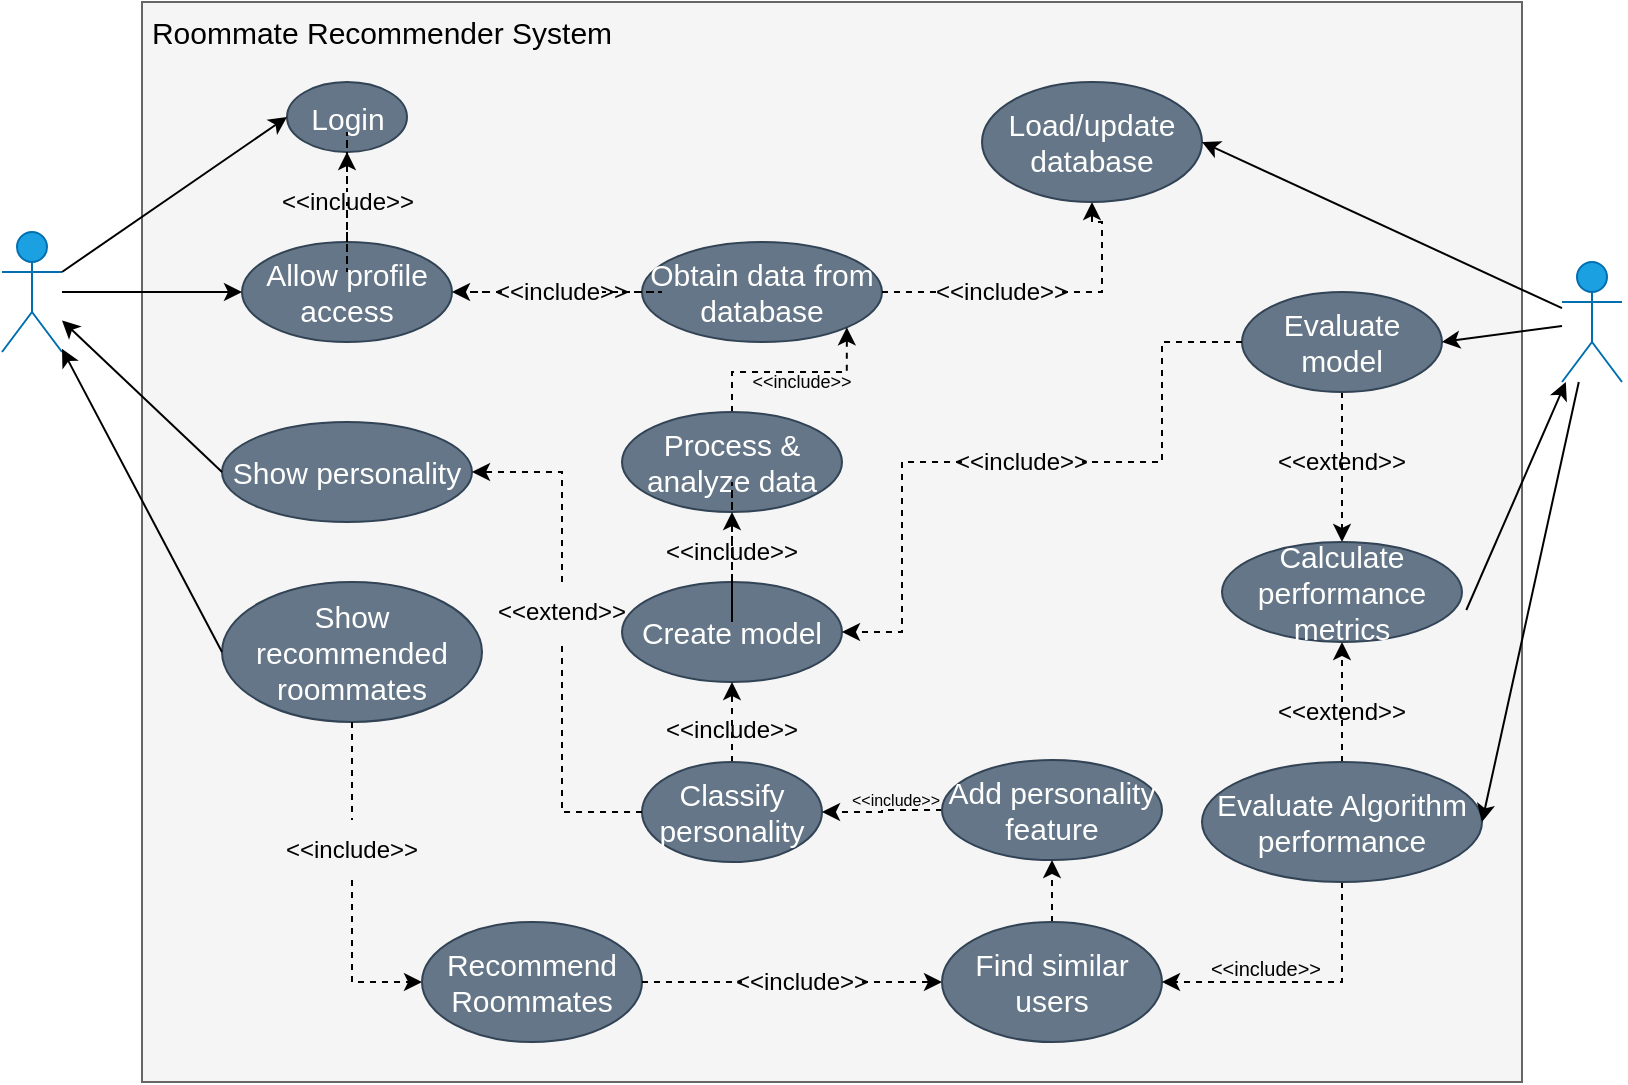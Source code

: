 <mxfile version="20.4.0" type="github">
  <diagram id="eiMluWibm3l4h9YvHj2A" name="Page-1">
    <mxGraphModel dx="1097" dy="1023" grid="1" gridSize="10" guides="1" tooltips="1" connect="1" arrows="1" fold="1" page="1" pageScale="1" pageWidth="850" pageHeight="1100" math="0" shadow="0">
      <root>
        <mxCell id="0" />
        <mxCell id="1" parent="0" />
        <mxCell id="iejyOPDeLpldSfY0Cp5H-1" value="User" style="shape=umlActor;verticalLabelPosition=bottom;verticalAlign=top;html=1;outlineConnect=0;fillColor=#1ba1e2;fontColor=#ffffff;strokeColor=#006EAF;" parent="1" vertex="1">
          <mxGeometry x="50" y="175" width="30" height="60" as="geometry" />
        </mxCell>
        <mxCell id="iejyOPDeLpldSfY0Cp5H-2" value="" style="rounded=0;whiteSpace=wrap;html=1;fillColor=#f5f5f5;strokeColor=#666666;fontColor=#333333;" parent="1" vertex="1">
          <mxGeometry x="120" y="60" width="690" height="540" as="geometry" />
        </mxCell>
        <mxCell id="iejyOPDeLpldSfY0Cp5H-3" value="Admin" style="shape=umlActor;verticalLabelPosition=bottom;verticalAlign=top;html=1;outlineConnect=0;fillColor=#1ba1e2;strokeColor=#006EAF;fontColor=#ffffff;" parent="1" vertex="1">
          <mxGeometry x="830" y="190" width="30" height="60" as="geometry" />
        </mxCell>
        <mxCell id="iejyOPDeLpldSfY0Cp5H-6" value="Roommate Recommender System" style="text;html=1;strokeColor=none;fillColor=none;align=center;verticalAlign=middle;whiteSpace=wrap;rounded=0;fontSize=15;" parent="1" vertex="1">
          <mxGeometry x="120" y="60" width="240" height="30" as="geometry" />
        </mxCell>
        <mxCell id="iejyOPDeLpldSfY0Cp5H-7" value="Login" style="ellipse;whiteSpace=wrap;html=1;fontSize=15;fillColor=#647687;strokeColor=#314354;fontColor=#ffffff;" parent="1" vertex="1">
          <mxGeometry x="192.5" y="100" width="60" height="35" as="geometry" />
        </mxCell>
        <mxCell id="iejyOPDeLpldSfY0Cp5H-23" style="edgeStyle=orthogonalEdgeStyle;rounded=0;orthogonalLoop=1;jettySize=auto;html=1;entryX=0.5;entryY=1;entryDx=0;entryDy=0;dashed=1;startArrow=none;" parent="1" source="iejyOPDeLpldSfY0Cp5H-24" target="iejyOPDeLpldSfY0Cp5H-7" edge="1">
          <mxGeometry relative="1" as="geometry" />
        </mxCell>
        <mxCell id="iejyOPDeLpldSfY0Cp5H-8" value="Allow profile access" style="ellipse;whiteSpace=wrap;html=1;fontSize=15;fillColor=#647687;strokeColor=#314354;fontColor=#ffffff;" parent="1" vertex="1">
          <mxGeometry x="170" y="180" width="105" height="50" as="geometry" />
        </mxCell>
        <mxCell id="iejyOPDeLpldSfY0Cp5H-17" value="" style="endArrow=classic;html=1;rounded=0;entryX=0;entryY=0.5;entryDx=0;entryDy=0;exitX=1;exitY=0.333;exitDx=0;exitDy=0;exitPerimeter=0;" parent="1" source="iejyOPDeLpldSfY0Cp5H-1" target="iejyOPDeLpldSfY0Cp5H-7" edge="1">
          <mxGeometry width="50" height="50" relative="1" as="geometry">
            <mxPoint x="110" y="170" as="sourcePoint" />
            <mxPoint x="263.18" y="175.002" as="targetPoint" />
          </mxGeometry>
        </mxCell>
        <mxCell id="iejyOPDeLpldSfY0Cp5H-18" value="" style="endArrow=classic;html=1;rounded=0;entryX=0;entryY=0.5;entryDx=0;entryDy=0;" parent="1" source="iejyOPDeLpldSfY0Cp5H-1" target="iejyOPDeLpldSfY0Cp5H-8" edge="1">
          <mxGeometry width="50" height="50" relative="1" as="geometry">
            <mxPoint x="110" y="190" as="sourcePoint" />
            <mxPoint x="210" y="160" as="targetPoint" />
          </mxGeometry>
        </mxCell>
        <mxCell id="iejyOPDeLpldSfY0Cp5H-19" value="Show personality" style="ellipse;whiteSpace=wrap;html=1;fontSize=15;fillColor=#647687;strokeColor=#314354;fontColor=#ffffff;" parent="1" vertex="1">
          <mxGeometry x="160" y="270" width="125" height="50" as="geometry" />
        </mxCell>
        <mxCell id="iejyOPDeLpldSfY0Cp5H-35" style="edgeStyle=orthogonalEdgeStyle;rounded=0;orthogonalLoop=1;jettySize=auto;html=1;exitX=0.5;exitY=1;exitDx=0;exitDy=0;entryX=0;entryY=0.5;entryDx=0;entryDy=0;dashed=1;startArrow=none;" parent="1" source="gUVI4xrzV5iLmG2--rUx-19" target="iejyOPDeLpldSfY0Cp5H-34" edge="1">
          <mxGeometry relative="1" as="geometry" />
        </mxCell>
        <mxCell id="iejyOPDeLpldSfY0Cp5H-25" value="Show recommended roommates" style="ellipse;whiteSpace=wrap;html=1;fontSize=15;fillColor=#647687;strokeColor=#314354;fontColor=#ffffff;" parent="1" vertex="1">
          <mxGeometry x="160" y="350" width="130" height="70" as="geometry" />
        </mxCell>
        <mxCell id="iejyOPDeLpldSfY0Cp5H-28" style="edgeStyle=orthogonalEdgeStyle;rounded=0;orthogonalLoop=1;jettySize=auto;html=1;entryX=1;entryY=0.5;entryDx=0;entryDy=0;dashed=1;startArrow=none;" parent="1" source="gUVI4xrzV5iLmG2--rUx-31" target="iejyOPDeLpldSfY0Cp5H-8" edge="1">
          <mxGeometry relative="1" as="geometry" />
        </mxCell>
        <mxCell id="iejyOPDeLpldSfY0Cp5H-46" style="edgeStyle=orthogonalEdgeStyle;rounded=0;orthogonalLoop=1;jettySize=auto;html=1;exitX=1;exitY=0.5;exitDx=0;exitDy=0;entryX=0.5;entryY=1;entryDx=0;entryDy=0;dashed=1;startArrow=none;" parent="1" source="gUVI4xrzV5iLmG2--rUx-3" target="iejyOPDeLpldSfY0Cp5H-27" edge="1">
          <mxGeometry relative="1" as="geometry" />
        </mxCell>
        <mxCell id="iejyOPDeLpldSfY0Cp5H-26" value="Obtain data from database" style="ellipse;whiteSpace=wrap;html=1;fontSize=15;fillColor=#647687;strokeColor=#314354;fontColor=#ffffff;" parent="1" vertex="1">
          <mxGeometry x="370" y="180" width="120" height="50" as="geometry" />
        </mxCell>
        <mxCell id="iejyOPDeLpldSfY0Cp5H-27" value="Load/update database" style="ellipse;whiteSpace=wrap;html=1;fontSize=15;fillColor=#647687;strokeColor=#314354;fontColor=#ffffff;" parent="1" vertex="1">
          <mxGeometry x="540" y="100" width="110" height="60" as="geometry" />
        </mxCell>
        <mxCell id="iejyOPDeLpldSfY0Cp5H-37" style="edgeStyle=orthogonalEdgeStyle;rounded=0;orthogonalLoop=1;jettySize=auto;html=1;exitX=0.5;exitY=0;exitDx=0;exitDy=0;entryX=1;entryY=1;entryDx=0;entryDy=0;dashed=1;" parent="1" source="iejyOPDeLpldSfY0Cp5H-29" target="iejyOPDeLpldSfY0Cp5H-26" edge="1">
          <mxGeometry relative="1" as="geometry" />
        </mxCell>
        <mxCell id="iejyOPDeLpldSfY0Cp5H-29" value="Process &amp;amp; analyze data" style="ellipse;whiteSpace=wrap;html=1;fontSize=15;fillColor=#647687;strokeColor=#314354;fontColor=#ffffff;" parent="1" vertex="1">
          <mxGeometry x="360" y="265" width="110" height="50" as="geometry" />
        </mxCell>
        <mxCell id="iejyOPDeLpldSfY0Cp5H-38" style="edgeStyle=orthogonalEdgeStyle;rounded=0;orthogonalLoop=1;jettySize=auto;html=1;entryX=0.5;entryY=1;entryDx=0;entryDy=0;dashed=1;startArrow=none;" parent="1" source="gUVI4xrzV5iLmG2--rUx-15" target="iejyOPDeLpldSfY0Cp5H-29" edge="1">
          <mxGeometry relative="1" as="geometry" />
        </mxCell>
        <mxCell id="iejyOPDeLpldSfY0Cp5H-30" value="Create model" style="ellipse;whiteSpace=wrap;html=1;fontSize=15;fillColor=#647687;strokeColor=#314354;fontColor=#ffffff;" parent="1" vertex="1">
          <mxGeometry x="360" y="350" width="110" height="50" as="geometry" />
        </mxCell>
        <mxCell id="iejyOPDeLpldSfY0Cp5H-39" style="edgeStyle=orthogonalEdgeStyle;rounded=0;orthogonalLoop=1;jettySize=auto;html=1;exitX=0.5;exitY=0;exitDx=0;exitDy=0;entryX=0.5;entryY=1;entryDx=0;entryDy=0;dashed=1;" parent="1" source="iejyOPDeLpldSfY0Cp5H-31" target="iejyOPDeLpldSfY0Cp5H-30" edge="1">
          <mxGeometry relative="1" as="geometry" />
        </mxCell>
        <mxCell id="iejyOPDeLpldSfY0Cp5H-44" style="edgeStyle=orthogonalEdgeStyle;rounded=0;orthogonalLoop=1;jettySize=auto;html=1;exitX=0.5;exitY=0;exitDx=0;exitDy=0;entryX=1;entryY=0.5;entryDx=0;entryDy=0;dashed=1;startArrow=none;" parent="1" source="gUVI4xrzV5iLmG2--rUx-29" target="iejyOPDeLpldSfY0Cp5H-19" edge="1">
          <mxGeometry relative="1" as="geometry" />
        </mxCell>
        <mxCell id="iejyOPDeLpldSfY0Cp5H-31" value="Classify personality" style="ellipse;whiteSpace=wrap;html=1;fontSize=15;fillColor=#647687;strokeColor=#314354;fontColor=#ffffff;" parent="1" vertex="1">
          <mxGeometry x="370" y="440" width="90" height="50" as="geometry" />
        </mxCell>
        <mxCell id="iejyOPDeLpldSfY0Cp5H-51" style="edgeStyle=orthogonalEdgeStyle;rounded=0;orthogonalLoop=1;jettySize=auto;html=1;exitX=1;exitY=0.5;exitDx=0;exitDy=0;entryX=0;entryY=0.5;entryDx=0;entryDy=0;dashed=1;startArrow=none;" parent="1" source="gUVI4xrzV5iLmG2--rUx-22" target="iejyOPDeLpldSfY0Cp5H-50" edge="1">
          <mxGeometry relative="1" as="geometry" />
        </mxCell>
        <mxCell id="iejyOPDeLpldSfY0Cp5H-34" value="Recommend Roommates" style="ellipse;whiteSpace=wrap;html=1;fontSize=15;fillColor=#647687;strokeColor=#314354;fontColor=#ffffff;" parent="1" vertex="1">
          <mxGeometry x="260" y="520" width="110" height="60" as="geometry" />
        </mxCell>
        <mxCell id="iejyOPDeLpldSfY0Cp5H-45" style="edgeStyle=orthogonalEdgeStyle;rounded=0;orthogonalLoop=1;jettySize=auto;html=1;exitX=0;exitY=0.5;exitDx=0;exitDy=0;entryX=1;entryY=0.5;entryDx=0;entryDy=0;dashed=1;startArrow=none;" parent="1" source="gUVI4xrzV5iLmG2--rUx-13" target="iejyOPDeLpldSfY0Cp5H-30" edge="1">
          <mxGeometry relative="1" as="geometry" />
        </mxCell>
        <mxCell id="iejyOPDeLpldSfY0Cp5H-58" style="edgeStyle=orthogonalEdgeStyle;rounded=0;orthogonalLoop=1;jettySize=auto;html=1;exitX=0.5;exitY=1;exitDx=0;exitDy=0;entryX=0.5;entryY=0;entryDx=0;entryDy=0;dashed=1;" parent="1" source="iejyOPDeLpldSfY0Cp5H-36" target="iejyOPDeLpldSfY0Cp5H-57" edge="1">
          <mxGeometry relative="1" as="geometry" />
        </mxCell>
        <mxCell id="iejyOPDeLpldSfY0Cp5H-36" value="Evaluate model" style="ellipse;whiteSpace=wrap;html=1;fontSize=15;fillColor=#647687;strokeColor=#314354;fontColor=#ffffff;" parent="1" vertex="1">
          <mxGeometry x="670" y="205" width="100" height="50" as="geometry" />
        </mxCell>
        <mxCell id="iejyOPDeLpldSfY0Cp5H-42" value="" style="endArrow=classic;html=1;rounded=0;exitX=0;exitY=0.5;exitDx=0;exitDy=0;" parent="1" source="iejyOPDeLpldSfY0Cp5H-25" target="iejyOPDeLpldSfY0Cp5H-1" edge="1">
          <mxGeometry width="50" height="50" relative="1" as="geometry">
            <mxPoint x="120" y="200" as="sourcePoint" />
            <mxPoint x="100" y="240" as="targetPoint" />
          </mxGeometry>
        </mxCell>
        <mxCell id="iejyOPDeLpldSfY0Cp5H-43" value="" style="endArrow=classic;html=1;rounded=0;exitX=0;exitY=0.5;exitDx=0;exitDy=0;" parent="1" source="iejyOPDeLpldSfY0Cp5H-19" edge="1" target="iejyOPDeLpldSfY0Cp5H-1">
          <mxGeometry width="50" height="50" relative="1" as="geometry">
            <mxPoint x="180" y="415" as="sourcePoint" />
            <mxPoint x="120" y="230" as="targetPoint" />
          </mxGeometry>
        </mxCell>
        <mxCell id="iejyOPDeLpldSfY0Cp5H-47" value="" style="endArrow=classic;html=1;rounded=0;entryX=1;entryY=0.5;entryDx=0;entryDy=0;" parent="1" source="iejyOPDeLpldSfY0Cp5H-3" target="iejyOPDeLpldSfY0Cp5H-36" edge="1">
          <mxGeometry width="50" height="50" relative="1" as="geometry">
            <mxPoint x="740" y="425" as="sourcePoint" />
            <mxPoint x="670" y="290" as="targetPoint" />
          </mxGeometry>
        </mxCell>
        <mxCell id="iejyOPDeLpldSfY0Cp5H-49" style="edgeStyle=orthogonalEdgeStyle;rounded=0;orthogonalLoop=1;jettySize=auto;html=1;dashed=1;" parent="1" source="iejyOPDeLpldSfY0Cp5H-48" target="iejyOPDeLpldSfY0Cp5H-31" edge="1">
          <mxGeometry relative="1" as="geometry" />
        </mxCell>
        <mxCell id="iejyOPDeLpldSfY0Cp5H-48" value="Add personality feature" style="ellipse;whiteSpace=wrap;html=1;fontSize=15;fillColor=#647687;strokeColor=#314354;fontColor=#ffffff;" parent="1" vertex="1">
          <mxGeometry x="520" y="439" width="110" height="50" as="geometry" />
        </mxCell>
        <mxCell id="iejyOPDeLpldSfY0Cp5H-52" style="edgeStyle=orthogonalEdgeStyle;rounded=0;orthogonalLoop=1;jettySize=auto;html=1;exitX=0.5;exitY=0;exitDx=0;exitDy=0;entryX=0.5;entryY=1;entryDx=0;entryDy=0;dashed=1;" parent="1" source="iejyOPDeLpldSfY0Cp5H-50" target="iejyOPDeLpldSfY0Cp5H-48" edge="1">
          <mxGeometry relative="1" as="geometry" />
        </mxCell>
        <mxCell id="iejyOPDeLpldSfY0Cp5H-50" value="Find similar users" style="ellipse;whiteSpace=wrap;html=1;fontSize=15;fillColor=#647687;strokeColor=#314354;fontColor=#ffffff;" parent="1" vertex="1">
          <mxGeometry x="520" y="520" width="110" height="60" as="geometry" />
        </mxCell>
        <mxCell id="iejyOPDeLpldSfY0Cp5H-56" style="edgeStyle=orthogonalEdgeStyle;rounded=0;orthogonalLoop=1;jettySize=auto;html=1;exitX=0.5;exitY=1;exitDx=0;exitDy=0;entryX=1;entryY=0.5;entryDx=0;entryDy=0;dashed=1;" parent="1" source="iejyOPDeLpldSfY0Cp5H-53" target="iejyOPDeLpldSfY0Cp5H-50" edge="1">
          <mxGeometry relative="1" as="geometry" />
        </mxCell>
        <mxCell id="iejyOPDeLpldSfY0Cp5H-59" style="edgeStyle=orthogonalEdgeStyle;rounded=0;orthogonalLoop=1;jettySize=auto;html=1;dashed=1;" parent="1" source="iejyOPDeLpldSfY0Cp5H-53" target="iejyOPDeLpldSfY0Cp5H-57" edge="1">
          <mxGeometry relative="1" as="geometry" />
        </mxCell>
        <mxCell id="iejyOPDeLpldSfY0Cp5H-53" value="Evaluate Algorithm performance" style="ellipse;whiteSpace=wrap;html=1;fontSize=15;fillColor=#647687;strokeColor=#314354;fontColor=#ffffff;" parent="1" vertex="1">
          <mxGeometry x="650" y="440" width="140" height="60" as="geometry" />
        </mxCell>
        <mxCell id="iejyOPDeLpldSfY0Cp5H-54" value="" style="endArrow=classic;html=1;rounded=0;entryX=1;entryY=0.5;entryDx=0;entryDy=0;" parent="1" source="iejyOPDeLpldSfY0Cp5H-3" target="iejyOPDeLpldSfY0Cp5H-27" edge="1">
          <mxGeometry width="50" height="50" relative="1" as="geometry">
            <mxPoint x="830" y="300" as="sourcePoint" />
            <mxPoint x="710" y="300" as="targetPoint" />
          </mxGeometry>
        </mxCell>
        <mxCell id="iejyOPDeLpldSfY0Cp5H-55" value="" style="endArrow=classic;html=1;rounded=0;entryX=1;entryY=0.5;entryDx=0;entryDy=0;" parent="1" source="iejyOPDeLpldSfY0Cp5H-3" target="iejyOPDeLpldSfY0Cp5H-53" edge="1">
          <mxGeometry width="50" height="50" relative="1" as="geometry">
            <mxPoint x="830" y="300" as="sourcePoint" />
            <mxPoint x="710" y="300" as="targetPoint" />
          </mxGeometry>
        </mxCell>
        <mxCell id="iejyOPDeLpldSfY0Cp5H-57" value="Calculate performance metrics" style="ellipse;whiteSpace=wrap;html=1;fontSize=15;fillColor=#647687;strokeColor=#314354;fontColor=#ffffff;" parent="1" vertex="1">
          <mxGeometry x="660" y="330" width="120" height="50" as="geometry" />
        </mxCell>
        <mxCell id="iejyOPDeLpldSfY0Cp5H-60" value="" style="endArrow=classic;html=1;rounded=0;exitX=1.018;exitY=0.68;exitDx=0;exitDy=0;exitPerimeter=0;" parent="1" source="iejyOPDeLpldSfY0Cp5H-57" target="iejyOPDeLpldSfY0Cp5H-3" edge="1">
          <mxGeometry width="50" height="50" relative="1" as="geometry">
            <mxPoint x="824.592" y="280" as="sourcePoint" />
            <mxPoint x="750" y="495" as="targetPoint" />
          </mxGeometry>
        </mxCell>
        <mxCell id="iejyOPDeLpldSfY0Cp5H-24" value="&amp;lt;&amp;lt;include&amp;gt;&amp;gt;" style="text;html=1;strokeColor=none;fillColor=none;align=center;verticalAlign=middle;whiteSpace=wrap;rounded=0;rotation=0;" parent="1" vertex="1">
          <mxGeometry x="192.5" y="145" width="60" height="30" as="geometry" />
        </mxCell>
        <mxCell id="gUVI4xrzV5iLmG2--rUx-10" value="" style="edgeStyle=orthogonalEdgeStyle;rounded=0;orthogonalLoop=1;jettySize=auto;html=1;entryX=0.5;entryY=1;entryDx=0;entryDy=0;dashed=1;endArrow=none;" edge="1" parent="1" source="iejyOPDeLpldSfY0Cp5H-8" target="iejyOPDeLpldSfY0Cp5H-24">
          <mxGeometry relative="1" as="geometry">
            <mxPoint x="222.5" y="180" as="sourcePoint" />
            <mxPoint x="222.5" y="135" as="targetPoint" />
          </mxGeometry>
        </mxCell>
        <mxCell id="gUVI4xrzV5iLmG2--rUx-13" value="&amp;lt;&amp;lt;include&amp;gt;&amp;gt;" style="text;html=1;strokeColor=none;fillColor=none;align=center;verticalAlign=middle;whiteSpace=wrap;rounded=0;rotation=0;" vertex="1" parent="1">
          <mxGeometry x="530" y="275" width="60" height="30" as="geometry" />
        </mxCell>
        <mxCell id="gUVI4xrzV5iLmG2--rUx-14" value="" style="edgeStyle=orthogonalEdgeStyle;rounded=0;orthogonalLoop=1;jettySize=auto;html=1;exitX=0;exitY=0.5;exitDx=0;exitDy=0;entryX=1;entryY=0.5;entryDx=0;entryDy=0;dashed=1;endArrow=none;" edge="1" parent="1" source="iejyOPDeLpldSfY0Cp5H-36" target="gUVI4xrzV5iLmG2--rUx-13">
          <mxGeometry relative="1" as="geometry">
            <mxPoint x="640.0" y="240" as="sourcePoint" />
            <mxPoint x="470.0" y="365.0" as="targetPoint" />
          </mxGeometry>
        </mxCell>
        <mxCell id="gUVI4xrzV5iLmG2--rUx-15" value="&amp;lt;&amp;lt;include&amp;gt;&amp;gt;" style="text;html=1;strokeColor=none;fillColor=none;align=center;verticalAlign=middle;whiteSpace=wrap;rounded=0;rotation=0;" vertex="1" parent="1">
          <mxGeometry x="385" y="320" width="60" height="30" as="geometry" />
        </mxCell>
        <mxCell id="gUVI4xrzV5iLmG2--rUx-16" value="" style="edgeStyle=orthogonalEdgeStyle;rounded=0;orthogonalLoop=1;jettySize=auto;html=1;entryX=0.5;entryY=1;entryDx=0;entryDy=0;dashed=1;endArrow=none;" edge="1" parent="1" source="iejyOPDeLpldSfY0Cp5H-30" target="gUVI4xrzV5iLmG2--rUx-15">
          <mxGeometry relative="1" as="geometry">
            <mxPoint x="415.0" y="350.0" as="sourcePoint" />
            <mxPoint x="415.0" y="315" as="targetPoint" />
          </mxGeometry>
        </mxCell>
        <mxCell id="gUVI4xrzV5iLmG2--rUx-18" value="&amp;lt;&amp;lt;include&amp;gt;&amp;gt;" style="text;html=1;strokeColor=none;fillColor=none;align=center;verticalAlign=middle;whiteSpace=wrap;rounded=0;rotation=0;" vertex="1" parent="1">
          <mxGeometry x="385" y="409" width="60" height="30" as="geometry" />
        </mxCell>
        <mxCell id="gUVI4xrzV5iLmG2--rUx-21" value="&amp;lt;&amp;lt;include&amp;gt;&amp;gt;" style="text;html=1;strokeColor=none;fillColor=none;align=center;verticalAlign=middle;whiteSpace=wrap;rounded=0;rotation=0;fontSize=8;" vertex="1" parent="1">
          <mxGeometry x="467" y="444" width="60" height="30" as="geometry" />
        </mxCell>
        <mxCell id="gUVI4xrzV5iLmG2--rUx-22" value="&amp;lt;&amp;lt;include&amp;gt;&amp;gt;" style="text;html=1;strokeColor=none;fillColor=none;align=center;verticalAlign=middle;whiteSpace=wrap;rounded=0;rotation=0;" vertex="1" parent="1">
          <mxGeometry x="420" y="535" width="60" height="30" as="geometry" />
        </mxCell>
        <mxCell id="gUVI4xrzV5iLmG2--rUx-23" value="" style="edgeStyle=orthogonalEdgeStyle;rounded=0;orthogonalLoop=1;jettySize=auto;html=1;exitX=1;exitY=0.5;exitDx=0;exitDy=0;entryX=0;entryY=0.5;entryDx=0;entryDy=0;dashed=1;endArrow=none;" edge="1" parent="1" source="iejyOPDeLpldSfY0Cp5H-34" target="gUVI4xrzV5iLmG2--rUx-22">
          <mxGeometry relative="1" as="geometry">
            <mxPoint x="370.0" y="550" as="sourcePoint" />
            <mxPoint x="520.0" y="550" as="targetPoint" />
          </mxGeometry>
        </mxCell>
        <mxCell id="gUVI4xrzV5iLmG2--rUx-24" value="&amp;lt;&amp;lt;include&amp;gt;&amp;gt;" style="text;html=1;strokeColor=none;fillColor=none;align=center;verticalAlign=middle;whiteSpace=wrap;rounded=0;rotation=0;fontSize=10;" vertex="1" parent="1">
          <mxGeometry x="652" y="528" width="60" height="30" as="geometry" />
        </mxCell>
        <mxCell id="gUVI4xrzV5iLmG2--rUx-27" value="&amp;lt;&amp;lt;extend&amp;gt;&amp;gt;" style="text;html=1;strokeColor=none;fillColor=none;align=center;verticalAlign=middle;whiteSpace=wrap;rounded=0;rotation=0;" vertex="1" parent="1">
          <mxGeometry x="690" y="275" width="60" height="30" as="geometry" />
        </mxCell>
        <mxCell id="gUVI4xrzV5iLmG2--rUx-28" value="&amp;lt;&amp;lt;extend&amp;gt;&amp;gt;" style="text;html=1;strokeColor=none;fillColor=none;align=center;verticalAlign=middle;whiteSpace=wrap;rounded=0;rotation=0;" vertex="1" parent="1">
          <mxGeometry x="690" y="400" width="60" height="30" as="geometry" />
        </mxCell>
        <mxCell id="gUVI4xrzV5iLmG2--rUx-31" value="&amp;lt;&amp;lt;include&amp;gt;&amp;gt;" style="text;html=1;strokeColor=none;fillColor=none;align=center;verticalAlign=middle;whiteSpace=wrap;rounded=0;rotation=0;" vertex="1" parent="1">
          <mxGeometry x="300" y="190" width="60" height="30" as="geometry" />
        </mxCell>
        <mxCell id="gUVI4xrzV5iLmG2--rUx-32" value="" style="edgeStyle=orthogonalEdgeStyle;rounded=0;orthogonalLoop=1;jettySize=auto;html=1;entryX=1;entryY=0.5;entryDx=0;entryDy=0;dashed=1;endArrow=none;" edge="1" parent="1" source="iejyOPDeLpldSfY0Cp5H-26" target="gUVI4xrzV5iLmG2--rUx-31">
          <mxGeometry relative="1" as="geometry">
            <mxPoint x="370.0" y="205" as="sourcePoint" />
            <mxPoint x="275" y="205" as="targetPoint" />
          </mxGeometry>
        </mxCell>
        <mxCell id="gUVI4xrzV5iLmG2--rUx-3" value="&amp;lt;&amp;lt;include&amp;gt;&amp;gt;" style="text;html=1;strokeColor=none;fillColor=none;align=center;verticalAlign=middle;whiteSpace=wrap;rounded=0;rotation=0;" vertex="1" parent="1">
          <mxGeometry x="520" y="190" width="60" height="30" as="geometry" />
        </mxCell>
        <mxCell id="gUVI4xrzV5iLmG2--rUx-35" value="" style="edgeStyle=orthogonalEdgeStyle;rounded=0;orthogonalLoop=1;jettySize=auto;html=1;exitX=1;exitY=0.5;exitDx=0;exitDy=0;entryX=0;entryY=0.5;entryDx=0;entryDy=0;dashed=1;endArrow=none;" edge="1" parent="1" source="iejyOPDeLpldSfY0Cp5H-26" target="gUVI4xrzV5iLmG2--rUx-3">
          <mxGeometry relative="1" as="geometry">
            <mxPoint x="490.0" y="205" as="sourcePoint" />
            <mxPoint x="595.0" y="160" as="targetPoint" />
          </mxGeometry>
        </mxCell>
        <mxCell id="gUVI4xrzV5iLmG2--rUx-19" value="&amp;lt;&amp;lt;include&amp;gt;&amp;gt;" style="text;html=1;strokeColor=none;fillColor=none;align=center;verticalAlign=middle;whiteSpace=wrap;rounded=0;rotation=0;" vertex="1" parent="1">
          <mxGeometry x="195" y="469" width="60" height="30" as="geometry" />
        </mxCell>
        <mxCell id="gUVI4xrzV5iLmG2--rUx-39" value="" style="edgeStyle=orthogonalEdgeStyle;rounded=0;orthogonalLoop=1;jettySize=auto;html=1;exitX=0.5;exitY=1;exitDx=0;exitDy=0;entryX=0.5;entryY=0;entryDx=0;entryDy=0;dashed=1;endArrow=none;" edge="1" parent="1" source="iejyOPDeLpldSfY0Cp5H-25" target="gUVI4xrzV5iLmG2--rUx-19">
          <mxGeometry relative="1" as="geometry">
            <mxPoint x="225" y="420.0" as="sourcePoint" />
            <mxPoint x="260" y="550" as="targetPoint" />
          </mxGeometry>
        </mxCell>
        <mxCell id="gUVI4xrzV5iLmG2--rUx-29" value="&amp;lt;&amp;lt;extend&amp;gt;&amp;gt;" style="text;html=1;strokeColor=none;fillColor=none;align=center;verticalAlign=middle;whiteSpace=wrap;rounded=0;rotation=0;" vertex="1" parent="1">
          <mxGeometry x="300" y="350" width="60" height="30" as="geometry" />
        </mxCell>
        <mxCell id="gUVI4xrzV5iLmG2--rUx-41" value="" style="edgeStyle=orthogonalEdgeStyle;rounded=0;orthogonalLoop=1;jettySize=auto;html=1;exitX=0;exitY=0.5;exitDx=0;exitDy=0;entryX=0.5;entryY=1;entryDx=0;entryDy=0;dashed=1;endArrow=none;" edge="1" parent="1" source="iejyOPDeLpldSfY0Cp5H-31" target="gUVI4xrzV5iLmG2--rUx-29">
          <mxGeometry relative="1" as="geometry">
            <mxPoint x="370" y="465" as="sourcePoint" />
            <mxPoint x="285" y="295.0" as="targetPoint" />
          </mxGeometry>
        </mxCell>
        <mxCell id="gUVI4xrzV5iLmG2--rUx-44" value="&amp;lt;&amp;lt;include&amp;gt;&amp;gt;" style="text;html=1;strokeColor=none;fillColor=none;align=center;verticalAlign=middle;whiteSpace=wrap;rounded=0;rotation=0;fontSize=9;" vertex="1" parent="1">
          <mxGeometry x="420" y="235" width="60" height="30" as="geometry" />
        </mxCell>
      </root>
    </mxGraphModel>
  </diagram>
</mxfile>
